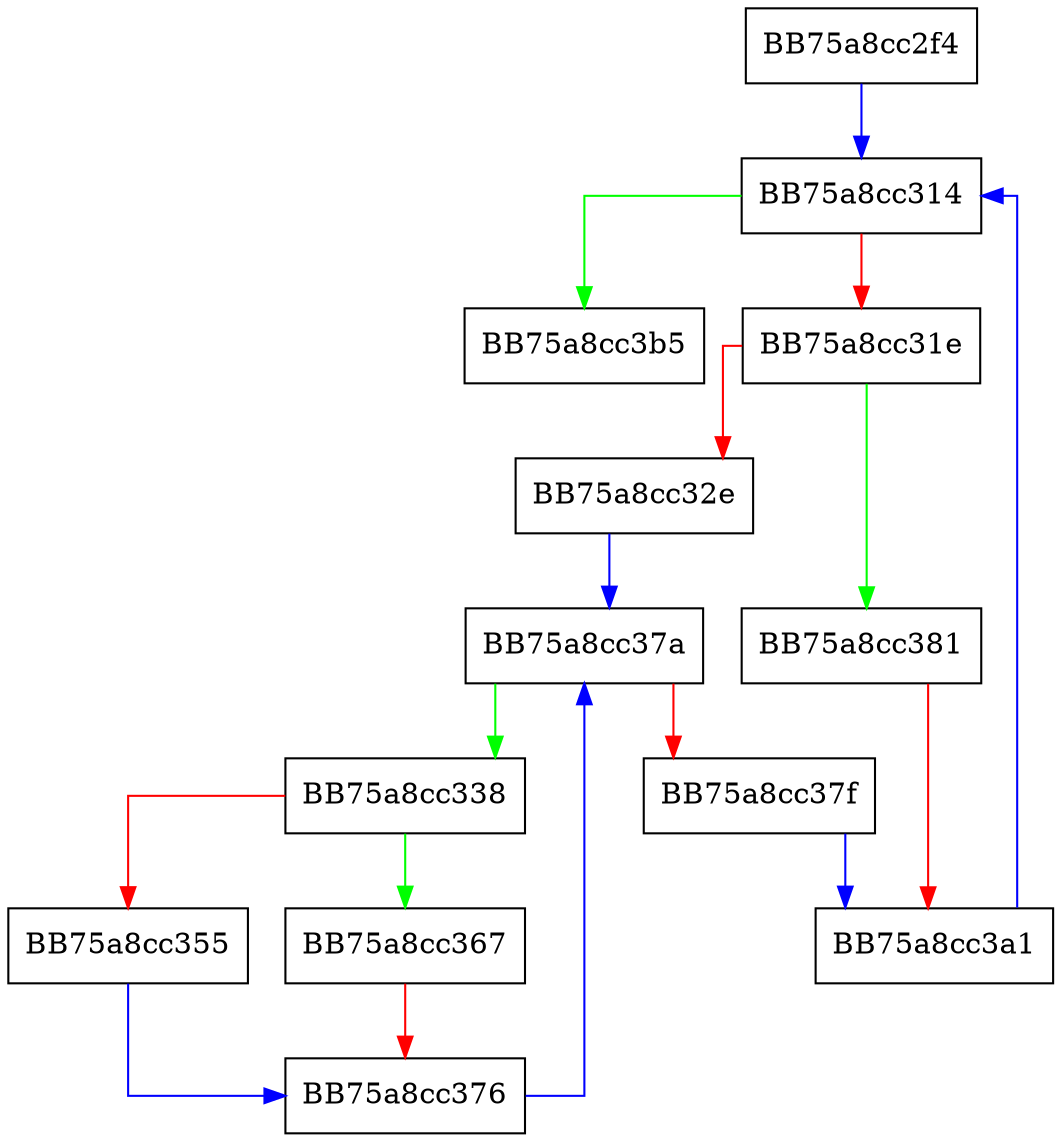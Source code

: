 digraph overwrite_merge_flattened_config {
  node [shape="box"];
  graph [splines=ortho];
  BB75a8cc2f4 -> BB75a8cc314 [color="blue"];
  BB75a8cc314 -> BB75a8cc3b5 [color="green"];
  BB75a8cc314 -> BB75a8cc31e [color="red"];
  BB75a8cc31e -> BB75a8cc381 [color="green"];
  BB75a8cc31e -> BB75a8cc32e [color="red"];
  BB75a8cc32e -> BB75a8cc37a [color="blue"];
  BB75a8cc338 -> BB75a8cc367 [color="green"];
  BB75a8cc338 -> BB75a8cc355 [color="red"];
  BB75a8cc355 -> BB75a8cc376 [color="blue"];
  BB75a8cc367 -> BB75a8cc376 [color="red"];
  BB75a8cc376 -> BB75a8cc37a [color="blue"];
  BB75a8cc37a -> BB75a8cc338 [color="green"];
  BB75a8cc37a -> BB75a8cc37f [color="red"];
  BB75a8cc37f -> BB75a8cc3a1 [color="blue"];
  BB75a8cc381 -> BB75a8cc3a1 [color="red"];
  BB75a8cc3a1 -> BB75a8cc314 [color="blue"];
}